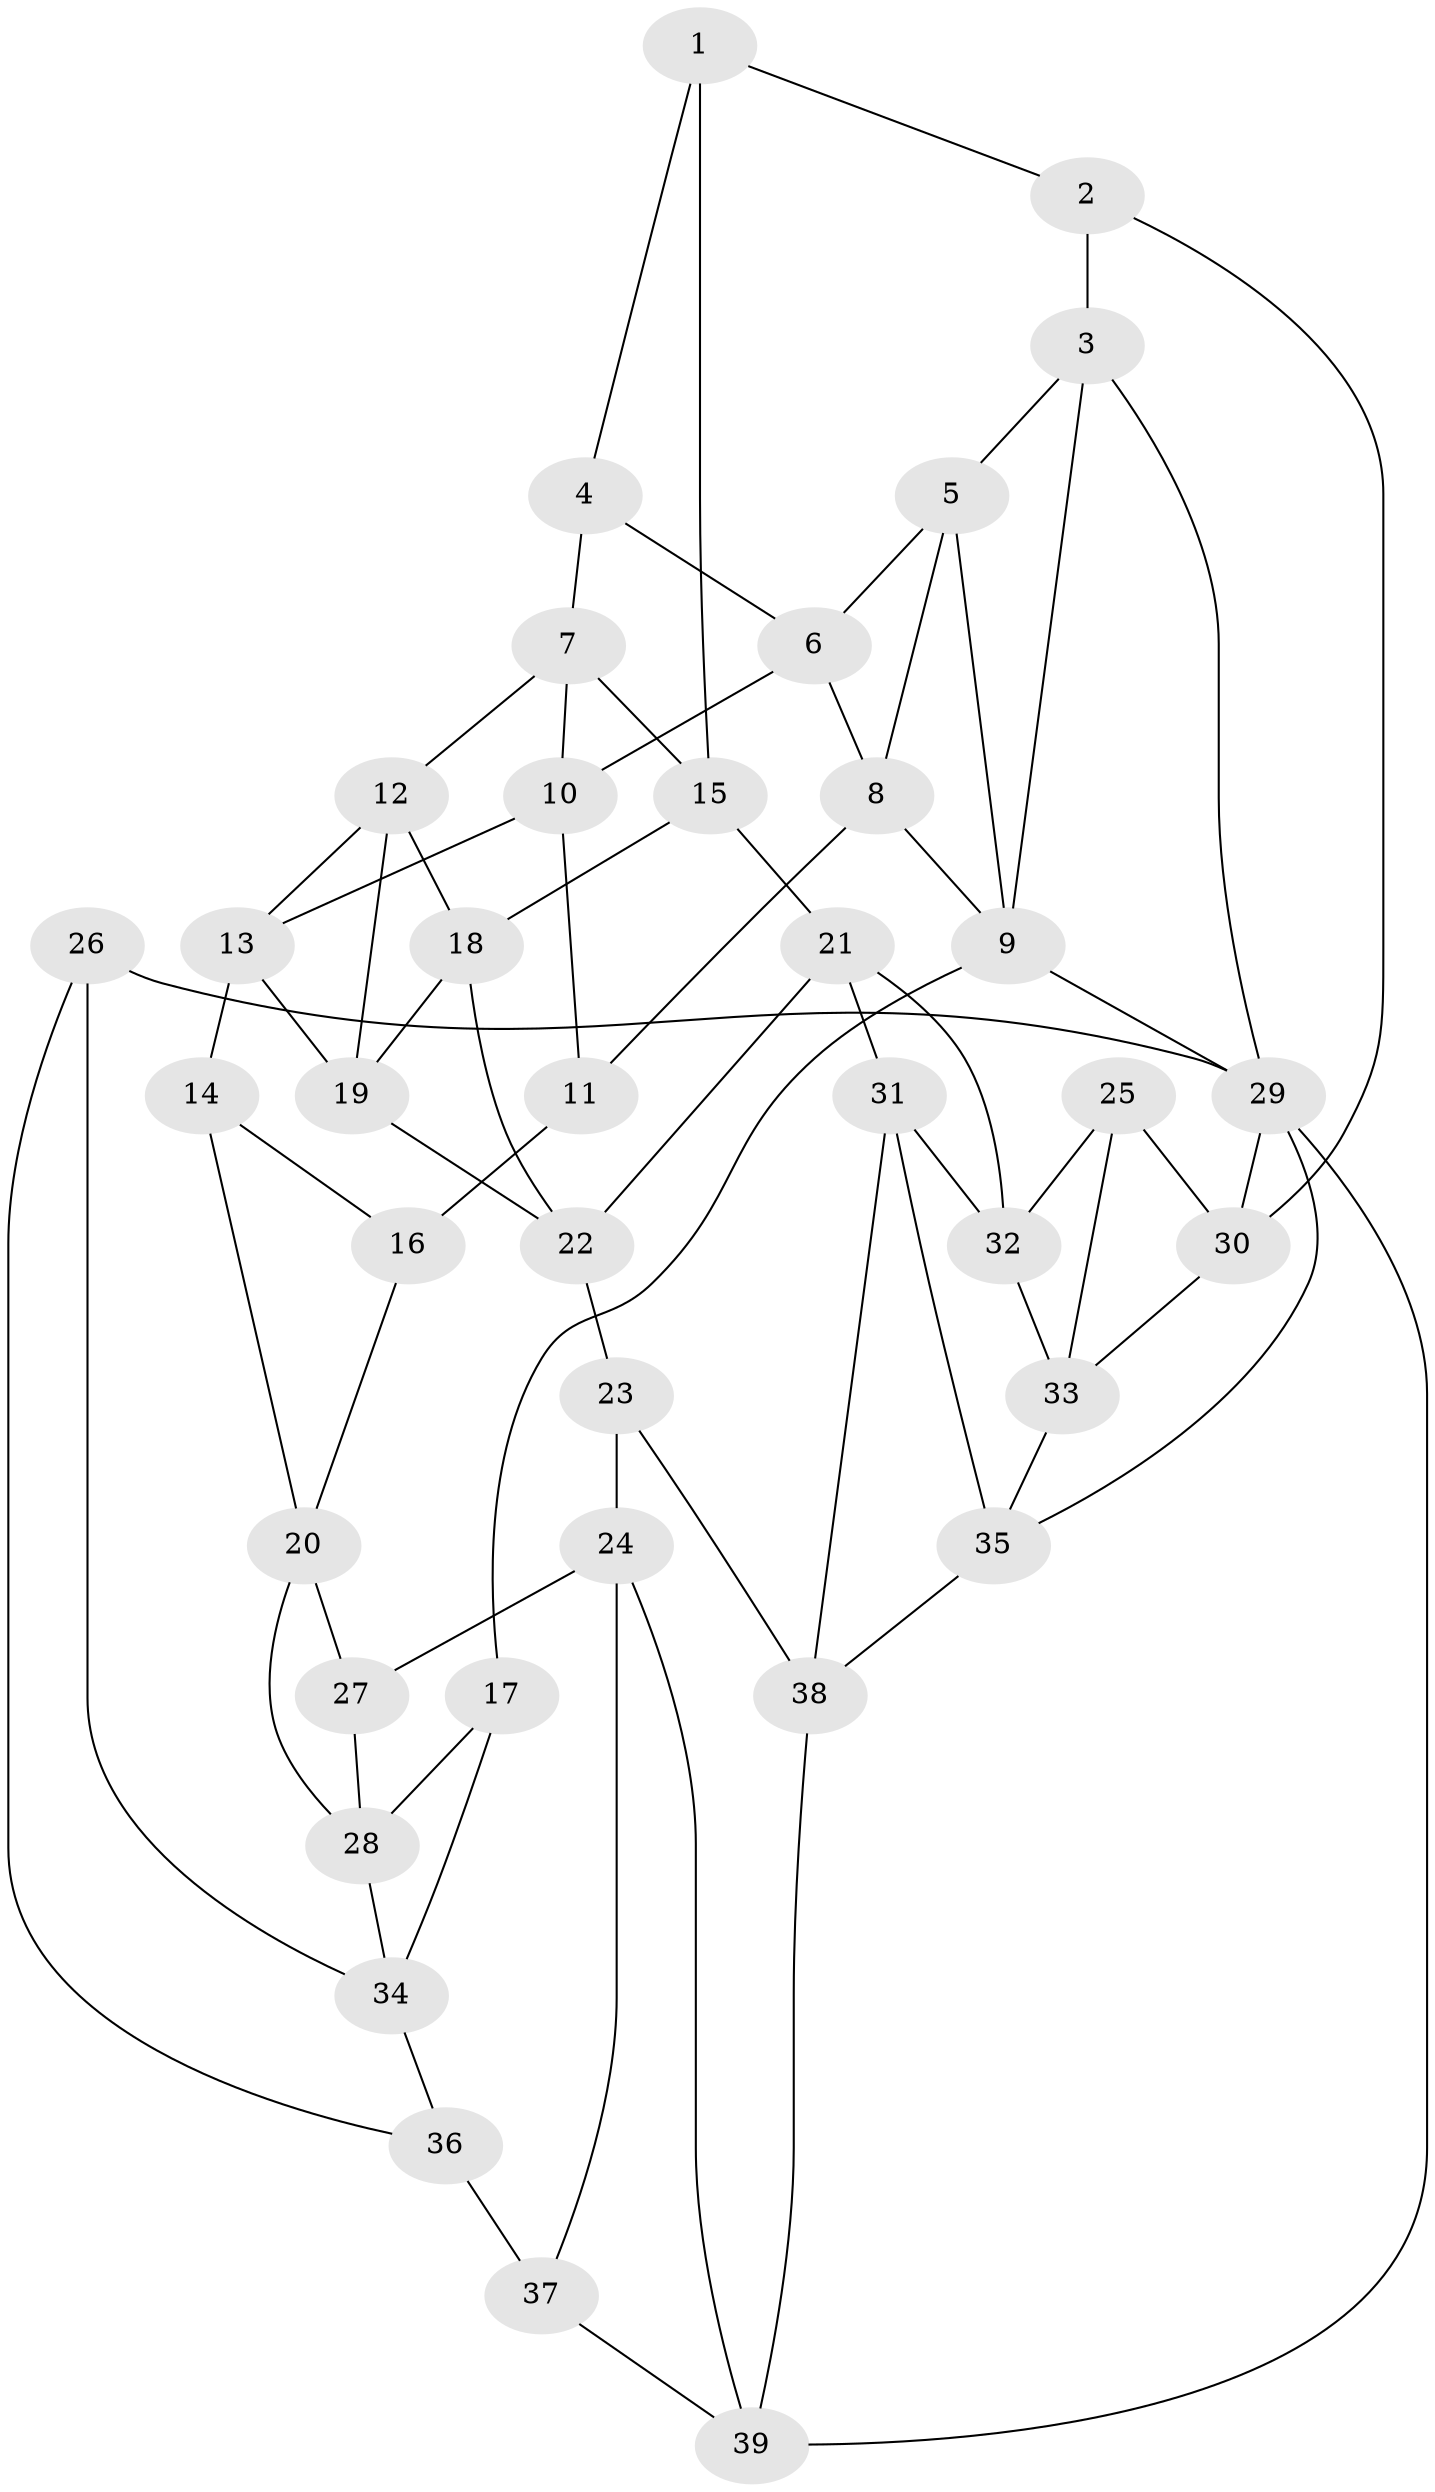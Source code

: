 // original degree distribution, {3: 0.038461538461538464, 6: 0.23076923076923078, 5: 0.5, 4: 0.23076923076923078}
// Generated by graph-tools (version 1.1) at 2025/03/03/09/25 03:03:29]
// undirected, 39 vertices, 73 edges
graph export_dot {
graph [start="1"]
  node [color=gray90,style=filled];
  1;
  2;
  3;
  4;
  5;
  6;
  7;
  8;
  9;
  10;
  11;
  12;
  13;
  14;
  15;
  16;
  17;
  18;
  19;
  20;
  21;
  22;
  23;
  24;
  25;
  26;
  27;
  28;
  29;
  30;
  31;
  32;
  33;
  34;
  35;
  36;
  37;
  38;
  39;
  1 -- 2 [weight=1.0];
  1 -- 4 [weight=1.0];
  1 -- 15 [weight=1.0];
  2 -- 3 [weight=1.0];
  2 -- 30 [weight=1.0];
  3 -- 5 [weight=1.0];
  3 -- 9 [weight=1.0];
  3 -- 29 [weight=1.0];
  4 -- 6 [weight=1.0];
  4 -- 7 [weight=1.0];
  5 -- 6 [weight=1.0];
  5 -- 8 [weight=1.0];
  5 -- 9 [weight=1.0];
  6 -- 8 [weight=1.0];
  6 -- 10 [weight=1.0];
  7 -- 10 [weight=1.0];
  7 -- 12 [weight=1.0];
  7 -- 15 [weight=1.0];
  8 -- 9 [weight=1.0];
  8 -- 11 [weight=1.0];
  9 -- 17 [weight=1.0];
  9 -- 29 [weight=1.0];
  10 -- 11 [weight=1.0];
  10 -- 13 [weight=1.0];
  11 -- 16 [weight=2.0];
  12 -- 13 [weight=1.0];
  12 -- 18 [weight=1.0];
  12 -- 19 [weight=1.0];
  13 -- 14 [weight=1.0];
  13 -- 19 [weight=1.0];
  14 -- 16 [weight=1.0];
  14 -- 20 [weight=1.0];
  15 -- 18 [weight=1.0];
  15 -- 21 [weight=1.0];
  16 -- 20 [weight=1.0];
  17 -- 28 [weight=1.0];
  17 -- 34 [weight=1.0];
  18 -- 19 [weight=1.0];
  18 -- 22 [weight=1.0];
  19 -- 22 [weight=1.0];
  20 -- 27 [weight=1.0];
  20 -- 28 [weight=1.0];
  21 -- 22 [weight=1.0];
  21 -- 31 [weight=1.0];
  21 -- 32 [weight=1.0];
  22 -- 23 [weight=1.0];
  23 -- 24 [weight=1.0];
  23 -- 38 [weight=1.0];
  24 -- 27 [weight=1.0];
  24 -- 37 [weight=1.0];
  24 -- 39 [weight=1.0];
  25 -- 30 [weight=1.0];
  25 -- 32 [weight=1.0];
  25 -- 33 [weight=1.0];
  26 -- 29 [weight=1.0];
  26 -- 34 [weight=1.0];
  26 -- 36 [weight=1.0];
  27 -- 28 [weight=1.0];
  28 -- 34 [weight=1.0];
  29 -- 30 [weight=1.0];
  29 -- 35 [weight=1.0];
  29 -- 39 [weight=1.0];
  30 -- 33 [weight=1.0];
  31 -- 32 [weight=1.0];
  31 -- 35 [weight=1.0];
  31 -- 38 [weight=1.0];
  32 -- 33 [weight=1.0];
  33 -- 35 [weight=1.0];
  34 -- 36 [weight=1.0];
  35 -- 38 [weight=1.0];
  36 -- 37 [weight=2.0];
  37 -- 39 [weight=1.0];
  38 -- 39 [weight=1.0];
}
